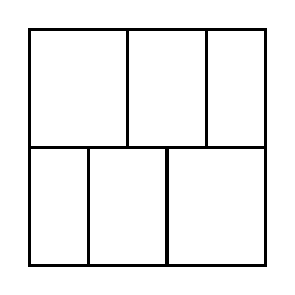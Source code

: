 \begin{tikzpicture}[very thick, scale=.5]
    \draw (0,3) rectangle (5/2,6);
    \draw (5/2,3) rectangle (9/2,6);
    \draw (9/2,3) rectangle (6,6);
    \draw (0,0) rectangle (3/2,3);
    \draw (3/2,0) rectangle (7/2,3);
    \draw (7/2,0) rectangle (6,3);
\end{tikzpicture}
